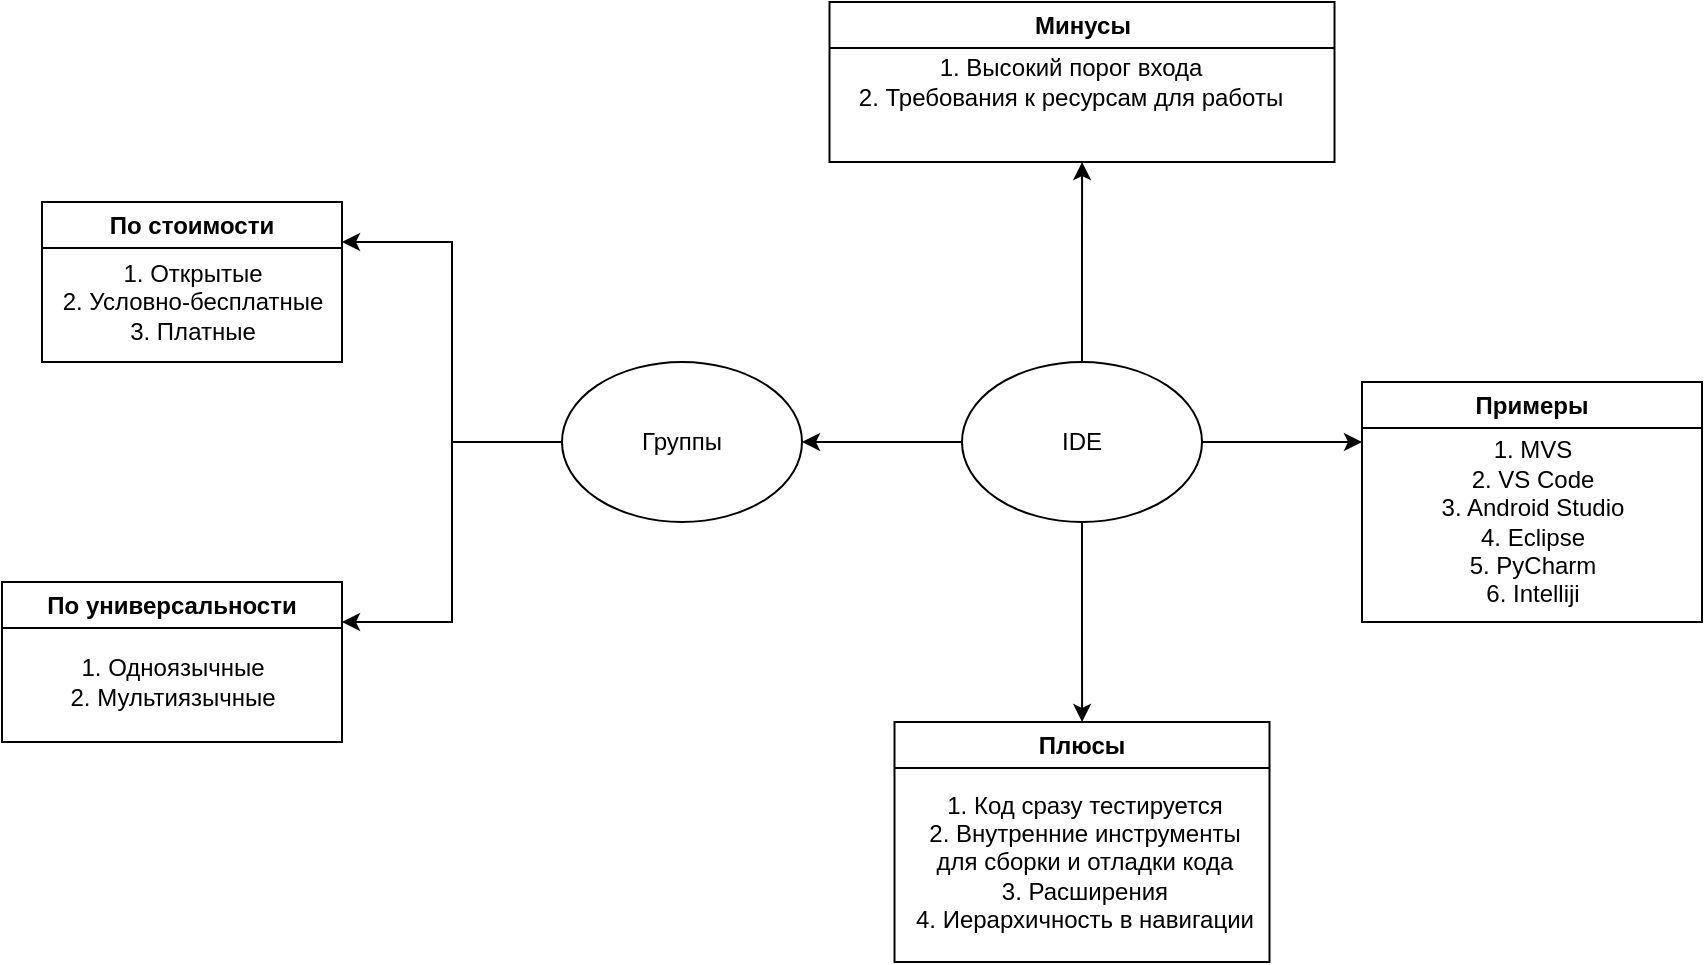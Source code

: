 <mxfile version="23.1.3" type="github">
  <diagram name="Страница — 1" id="RcZKACBbixhmg06L8d6q">
    <mxGraphModel dx="2185" dy="558" grid="1" gridSize="10" guides="1" tooltips="1" connect="1" arrows="1" fold="1" page="1" pageScale="1" pageWidth="827" pageHeight="1169" math="0" shadow="0">
      <root>
        <mxCell id="0" />
        <mxCell id="1" parent="0" />
        <mxCell id="2GPVaxC902oYt-1WWZ7S-3" value="" style="edgeStyle=orthogonalEdgeStyle;rounded=0;orthogonalLoop=1;jettySize=auto;html=1;" edge="1" parent="1" source="2GPVaxC902oYt-1WWZ7S-1" target="2GPVaxC902oYt-1WWZ7S-2">
          <mxGeometry relative="1" as="geometry" />
        </mxCell>
        <mxCell id="2GPVaxC902oYt-1WWZ7S-5" value="" style="edgeStyle=orthogonalEdgeStyle;rounded=0;orthogonalLoop=1;jettySize=auto;html=1;entryX=0;entryY=0.25;entryDx=0;entryDy=0;" edge="1" parent="1" source="2GPVaxC902oYt-1WWZ7S-1" target="2GPVaxC902oYt-1WWZ7S-30">
          <mxGeometry relative="1" as="geometry">
            <mxPoint x="590" y="290" as="targetPoint" />
          </mxGeometry>
        </mxCell>
        <mxCell id="2GPVaxC902oYt-1WWZ7S-1" value="IDE" style="ellipse;whiteSpace=wrap;html=1;" vertex="1" parent="1">
          <mxGeometry x="390" y="250" width="120" height="80" as="geometry" />
        </mxCell>
        <mxCell id="2GPVaxC902oYt-1WWZ7S-7" style="edgeStyle=orthogonalEdgeStyle;rounded=0;orthogonalLoop=1;jettySize=auto;html=1;entryX=1;entryY=0.25;entryDx=0;entryDy=0;" edge="1" parent="1" source="2GPVaxC902oYt-1WWZ7S-2" target="2GPVaxC902oYt-1WWZ7S-13">
          <mxGeometry relative="1" as="geometry">
            <mxPoint x="110" y="290" as="targetPoint" />
          </mxGeometry>
        </mxCell>
        <mxCell id="2GPVaxC902oYt-1WWZ7S-23" style="edgeStyle=orthogonalEdgeStyle;rounded=0;orthogonalLoop=1;jettySize=auto;html=1;entryX=1;entryY=0.25;entryDx=0;entryDy=0;" edge="1" parent="1" source="2GPVaxC902oYt-1WWZ7S-2" target="2GPVaxC902oYt-1WWZ7S-17">
          <mxGeometry relative="1" as="geometry" />
        </mxCell>
        <mxCell id="2GPVaxC902oYt-1WWZ7S-2" value="Группы" style="ellipse;whiteSpace=wrap;html=1;" vertex="1" parent="1">
          <mxGeometry x="190" y="250" width="120" height="80" as="geometry" />
        </mxCell>
        <mxCell id="2GPVaxC902oYt-1WWZ7S-13" value="По стоимости" style="swimlane;whiteSpace=wrap;html=1;" vertex="1" parent="1">
          <mxGeometry x="-70" y="170" width="150" height="80" as="geometry" />
        </mxCell>
        <mxCell id="2GPVaxC902oYt-1WWZ7S-14" value="1. Открытые&lt;br&gt;2. Условно-бесплатные&lt;br&gt;3. Платные" style="text;html=1;align=center;verticalAlign=middle;resizable=0;points=[];autosize=1;strokeColor=none;fillColor=none;" vertex="1" parent="2GPVaxC902oYt-1WWZ7S-13">
          <mxGeometry y="20" width="150" height="60" as="geometry" />
        </mxCell>
        <mxCell id="2GPVaxC902oYt-1WWZ7S-17" value="По универсальности" style="swimlane;whiteSpace=wrap;html=1;" vertex="1" parent="1">
          <mxGeometry x="-90" y="360" width="170" height="80" as="geometry" />
        </mxCell>
        <mxCell id="2GPVaxC902oYt-1WWZ7S-18" value="1. Одноязычные&lt;br&gt;2. Мультиязычные" style="text;html=1;align=center;verticalAlign=middle;resizable=0;points=[];autosize=1;strokeColor=none;fillColor=none;" vertex="1" parent="2GPVaxC902oYt-1WWZ7S-17">
          <mxGeometry x="20" y="30" width="130" height="40" as="geometry" />
        </mxCell>
        <mxCell id="2GPVaxC902oYt-1WWZ7S-26" value="" style="edgeStyle=orthogonalEdgeStyle;rounded=0;orthogonalLoop=1;jettySize=auto;html=1;" edge="1" parent="1" source="2GPVaxC902oYt-1WWZ7S-1" target="2GPVaxC902oYt-1WWZ7S-24">
          <mxGeometry relative="1" as="geometry">
            <mxPoint x="450" y="330" as="sourcePoint" />
            <mxPoint x="450" y="410" as="targetPoint" />
          </mxGeometry>
        </mxCell>
        <mxCell id="2GPVaxC902oYt-1WWZ7S-24" value="Плюсы" style="swimlane;whiteSpace=wrap;html=1;" vertex="1" parent="1">
          <mxGeometry x="356.25" y="430" width="187.5" height="120" as="geometry" />
        </mxCell>
        <mxCell id="2GPVaxC902oYt-1WWZ7S-25" value="1. Код сразу тестируется&lt;br&gt;2. Внутренние инструменты&lt;br&gt;для сборки и отладки кода&lt;br&gt;3. Расширения&lt;br&gt;&lt;div style=&quot;&quot;&gt;&lt;span style=&quot;background-color: initial;&quot;&gt;4. Иерархичность в навигации&lt;/span&gt;&lt;/div&gt;" style="text;html=1;align=center;verticalAlign=middle;resizable=0;points=[];autosize=1;strokeColor=none;fillColor=none;" vertex="1" parent="2GPVaxC902oYt-1WWZ7S-24">
          <mxGeometry y="25" width="190" height="90" as="geometry" />
        </mxCell>
        <mxCell id="2GPVaxC902oYt-1WWZ7S-29" value="" style="edgeStyle=orthogonalEdgeStyle;rounded=0;orthogonalLoop=1;jettySize=auto;html=1;" edge="1" parent="1" source="2GPVaxC902oYt-1WWZ7S-1" target="2GPVaxC902oYt-1WWZ7S-27">
          <mxGeometry relative="1" as="geometry">
            <mxPoint x="450" y="250" as="sourcePoint" />
            <mxPoint x="450" y="170" as="targetPoint" />
          </mxGeometry>
        </mxCell>
        <mxCell id="2GPVaxC902oYt-1WWZ7S-27" value="Минусы" style="swimlane;whiteSpace=wrap;html=1;" vertex="1" parent="1">
          <mxGeometry x="323.75" y="70" width="252.5" height="80" as="geometry" />
        </mxCell>
        <mxCell id="2GPVaxC902oYt-1WWZ7S-28" value="1. Высокий порог входа&lt;br&gt;2. Требования к ресурсам для работы" style="text;html=1;align=center;verticalAlign=middle;resizable=0;points=[];autosize=1;strokeColor=none;fillColor=none;" vertex="1" parent="2GPVaxC902oYt-1WWZ7S-27">
          <mxGeometry y="20" width="240" height="40" as="geometry" />
        </mxCell>
        <mxCell id="2GPVaxC902oYt-1WWZ7S-30" value="Примеры" style="swimlane;whiteSpace=wrap;html=1;" vertex="1" parent="1">
          <mxGeometry x="590" y="260" width="170" height="120" as="geometry" />
        </mxCell>
        <mxCell id="2GPVaxC902oYt-1WWZ7S-31" value="1. MVS&lt;br&gt;2. VS Code&lt;br&gt;3. Android Studio&lt;br&gt;4. Eclipse&lt;br&gt;5. PyCharm&lt;br&gt;6. Intelliji" style="text;html=1;align=center;verticalAlign=middle;resizable=0;points=[];autosize=1;strokeColor=none;fillColor=none;" vertex="1" parent="2GPVaxC902oYt-1WWZ7S-30">
          <mxGeometry x="30" y="20" width="110" height="100" as="geometry" />
        </mxCell>
      </root>
    </mxGraphModel>
  </diagram>
</mxfile>
